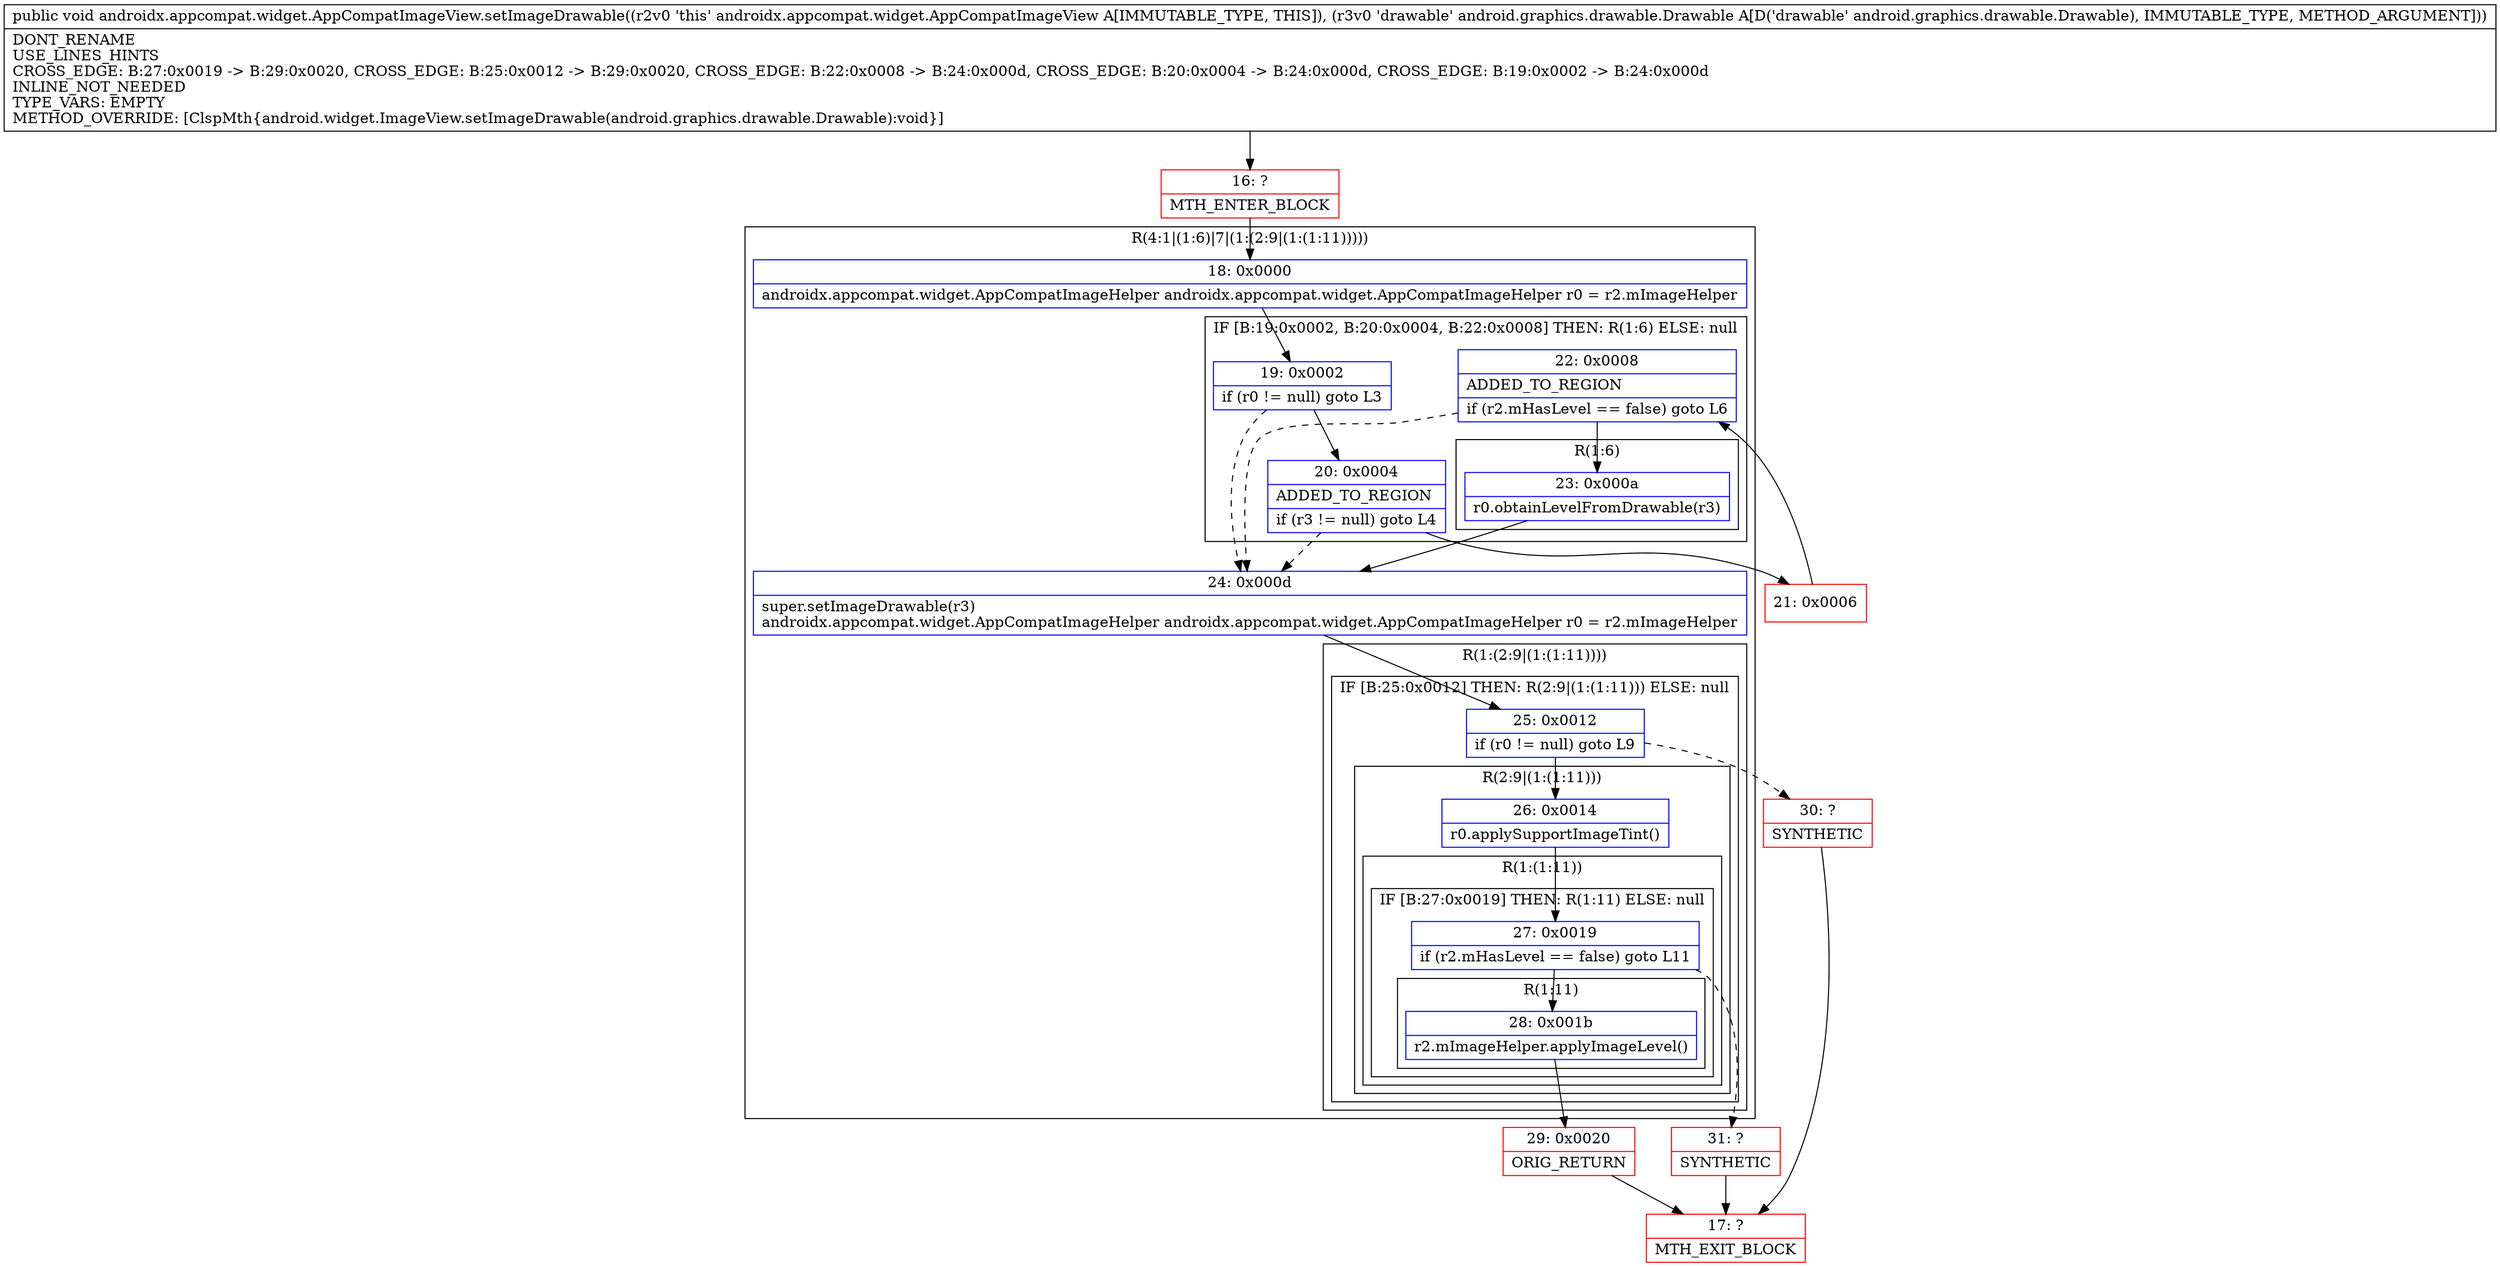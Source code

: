 digraph "CFG forandroidx.appcompat.widget.AppCompatImageView.setImageDrawable(Landroid\/graphics\/drawable\/Drawable;)V" {
subgraph cluster_Region_1234918608 {
label = "R(4:1|(1:6)|7|(1:(2:9|(1:(1:11)))))";
node [shape=record,color=blue];
Node_18 [shape=record,label="{18\:\ 0x0000|androidx.appcompat.widget.AppCompatImageHelper androidx.appcompat.widget.AppCompatImageHelper r0 = r2.mImageHelper\l}"];
subgraph cluster_IfRegion_868918089 {
label = "IF [B:19:0x0002, B:20:0x0004, B:22:0x0008] THEN: R(1:6) ELSE: null";
node [shape=record,color=blue];
Node_19 [shape=record,label="{19\:\ 0x0002|if (r0 != null) goto L3\l}"];
Node_20 [shape=record,label="{20\:\ 0x0004|ADDED_TO_REGION\l|if (r3 != null) goto L4\l}"];
Node_22 [shape=record,label="{22\:\ 0x0008|ADDED_TO_REGION\l|if (r2.mHasLevel == false) goto L6\l}"];
subgraph cluster_Region_476095792 {
label = "R(1:6)";
node [shape=record,color=blue];
Node_23 [shape=record,label="{23\:\ 0x000a|r0.obtainLevelFromDrawable(r3)\l}"];
}
}
Node_24 [shape=record,label="{24\:\ 0x000d|super.setImageDrawable(r3)\landroidx.appcompat.widget.AppCompatImageHelper androidx.appcompat.widget.AppCompatImageHelper r0 = r2.mImageHelper\l}"];
subgraph cluster_Region_410382059 {
label = "R(1:(2:9|(1:(1:11))))";
node [shape=record,color=blue];
subgraph cluster_IfRegion_1369213295 {
label = "IF [B:25:0x0012] THEN: R(2:9|(1:(1:11))) ELSE: null";
node [shape=record,color=blue];
Node_25 [shape=record,label="{25\:\ 0x0012|if (r0 != null) goto L9\l}"];
subgraph cluster_Region_1114780240 {
label = "R(2:9|(1:(1:11)))";
node [shape=record,color=blue];
Node_26 [shape=record,label="{26\:\ 0x0014|r0.applySupportImageTint()\l}"];
subgraph cluster_Region_621351276 {
label = "R(1:(1:11))";
node [shape=record,color=blue];
subgraph cluster_IfRegion_1398254104 {
label = "IF [B:27:0x0019] THEN: R(1:11) ELSE: null";
node [shape=record,color=blue];
Node_27 [shape=record,label="{27\:\ 0x0019|if (r2.mHasLevel == false) goto L11\l}"];
subgraph cluster_Region_699494881 {
label = "R(1:11)";
node [shape=record,color=blue];
Node_28 [shape=record,label="{28\:\ 0x001b|r2.mImageHelper.applyImageLevel()\l}"];
}
}
}
}
}
}
}
Node_16 [shape=record,color=red,label="{16\:\ ?|MTH_ENTER_BLOCK\l}"];
Node_21 [shape=record,color=red,label="{21\:\ 0x0006}"];
Node_29 [shape=record,color=red,label="{29\:\ 0x0020|ORIG_RETURN\l}"];
Node_17 [shape=record,color=red,label="{17\:\ ?|MTH_EXIT_BLOCK\l}"];
Node_31 [shape=record,color=red,label="{31\:\ ?|SYNTHETIC\l}"];
Node_30 [shape=record,color=red,label="{30\:\ ?|SYNTHETIC\l}"];
MethodNode[shape=record,label="{public void androidx.appcompat.widget.AppCompatImageView.setImageDrawable((r2v0 'this' androidx.appcompat.widget.AppCompatImageView A[IMMUTABLE_TYPE, THIS]), (r3v0 'drawable' android.graphics.drawable.Drawable A[D('drawable' android.graphics.drawable.Drawable), IMMUTABLE_TYPE, METHOD_ARGUMENT]))  | DONT_RENAME\lUSE_LINES_HINTS\lCROSS_EDGE: B:27:0x0019 \-\> B:29:0x0020, CROSS_EDGE: B:25:0x0012 \-\> B:29:0x0020, CROSS_EDGE: B:22:0x0008 \-\> B:24:0x000d, CROSS_EDGE: B:20:0x0004 \-\> B:24:0x000d, CROSS_EDGE: B:19:0x0002 \-\> B:24:0x000d\lINLINE_NOT_NEEDED\lTYPE_VARS: EMPTY\lMETHOD_OVERRIDE: [ClspMth\{android.widget.ImageView.setImageDrawable(android.graphics.drawable.Drawable):void\}]\l}"];
MethodNode -> Node_16;Node_18 -> Node_19;
Node_19 -> Node_20;
Node_19 -> Node_24[style=dashed];
Node_20 -> Node_21;
Node_20 -> Node_24[style=dashed];
Node_22 -> Node_23;
Node_22 -> Node_24[style=dashed];
Node_23 -> Node_24;
Node_24 -> Node_25;
Node_25 -> Node_26;
Node_25 -> Node_30[style=dashed];
Node_26 -> Node_27;
Node_27 -> Node_28;
Node_27 -> Node_31[style=dashed];
Node_28 -> Node_29;
Node_16 -> Node_18;
Node_21 -> Node_22;
Node_29 -> Node_17;
Node_31 -> Node_17;
Node_30 -> Node_17;
}

